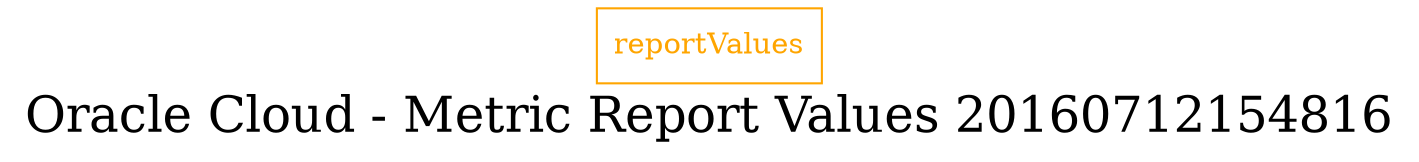 digraph LexiconGraph {
graph[label="Oracle Cloud - Metric Report Values 20160712154816", fontsize=24]
splines=true
"reportValues" [color=orange, fontcolor=orange, shape=box]
}
